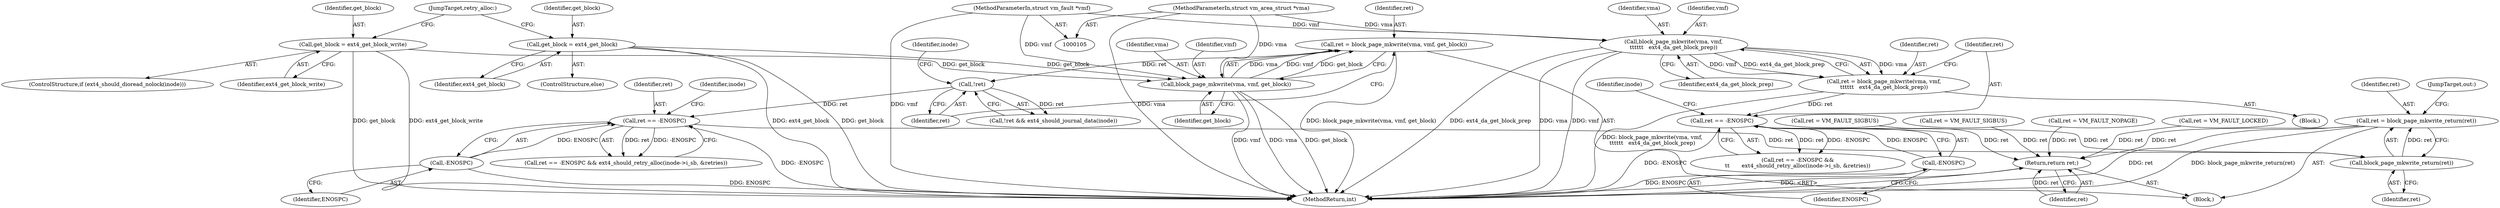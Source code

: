 digraph "0_linux_ea3d7209ca01da209cda6f0dea8be9cc4b7a933b_5@API" {
"1000332" [label="(Call,ret = block_page_mkwrite_return(ret))"];
"1000334" [label="(Call,block_page_mkwrite_return(ret))"];
"1000181" [label="(Call,ret == -ENOSPC)"];
"1000174" [label="(Call,ret = block_page_mkwrite(vma, vmf,\n\t\t\t\t\t\t   ext4_da_get_block_prep))"];
"1000176" [label="(Call,block_page_mkwrite(vma, vmf,\n\t\t\t\t\t\t   ext4_da_get_block_prep))"];
"1000106" [label="(MethodParameterIn,struct vm_area_struct *vma)"];
"1000107" [label="(MethodParameterIn,struct vm_fault *vmf)"];
"1000183" [label="(Call,-ENOSPC)"];
"1000320" [label="(Call,ret == -ENOSPC)"];
"1000290" [label="(Call,!ret)"];
"1000282" [label="(Call,ret = block_page_mkwrite(vma, vmf, get_block))"];
"1000284" [label="(Call,block_page_mkwrite(vma, vmf, get_block))"];
"1000259" [label="(Call,get_block = ext4_get_block_write)"];
"1000263" [label="(Call,get_block = ext4_get_block)"];
"1000322" [label="(Call,-ENOSPC)"];
"1000347" [label="(Return,return ret;)"];
"1000106" [label="(MethodParameterIn,struct vm_area_struct *vma)"];
"1000177" [label="(Identifier,vma)"];
"1000260" [label="(Identifier,get_block)"];
"1000176" [label="(Call,block_page_mkwrite(vma, vmf,\n\t\t\t\t\t\t   ext4_da_get_block_prep))"];
"1000323" [label="(Identifier,ENOSPC)"];
"1000183" [label="(Call,-ENOSPC)"];
"1000174" [label="(Call,ret = block_page_mkwrite(vma, vmf,\n\t\t\t\t\t\t   ext4_da_get_block_prep))"];
"1000179" [label="(Identifier,ext4_da_get_block_prep)"];
"1000321" [label="(Identifier,ret)"];
"1000332" [label="(Call,ret = block_page_mkwrite_return(ret))"];
"1000263" [label="(Call,get_block = ext4_get_block)"];
"1000180" [label="(Call,ret == -ENOSPC &&\n\t\t       ext4_should_retry_alloc(inode->i_sb, &retries))"];
"1000284" [label="(Call,block_page_mkwrite(vma, vmf, get_block))"];
"1000347" [label="(Return,return ret;)"];
"1000322" [label="(Call,-ENOSPC)"];
"1000293" [label="(Identifier,inode)"];
"1000256" [label="(ControlStructure,if (ext4_should_dioread_nolock(inode)))"];
"1000307" [label="(Call,ret = VM_FAULT_SIGBUS)"];
"1000266" [label="(JumpTarget,retry_alloc:)"];
"1000187" [label="(Identifier,inode)"];
"1000173" [label="(Block,)"];
"1000336" [label="(JumpTarget,out:)"];
"1000286" [label="(Identifier,vmf)"];
"1000108" [label="(Block,)"];
"1000107" [label="(MethodParameterIn,struct vm_fault *vmf)"];
"1000262" [label="(ControlStructure,else)"];
"1000348" [label="(Identifier,ret)"];
"1000283" [label="(Identifier,ret)"];
"1000335" [label="(Identifier,ret)"];
"1000181" [label="(Call,ret == -ENOSPC)"];
"1000287" [label="(Identifier,get_block)"];
"1000178" [label="(Identifier,vmf)"];
"1000264" [label="(Identifier,get_block)"];
"1000278" [label="(Call,ret = VM_FAULT_SIGBUS)"];
"1000326" [label="(Identifier,inode)"];
"1000334" [label="(Call,block_page_mkwrite_return(ret))"];
"1000261" [label="(Identifier,ext4_get_block_write)"];
"1000212" [label="(Call,ret = VM_FAULT_NOPAGE)"];
"1000289" [label="(Call,!ret && ext4_should_journal_data(inode))"];
"1000265" [label="(Identifier,ext4_get_block)"];
"1000282" [label="(Call,ret = block_page_mkwrite(vma, vmf, get_block))"];
"1000285" [label="(Identifier,vma)"];
"1000259" [label="(Call,get_block = ext4_get_block_write)"];
"1000184" [label="(Identifier,ENOSPC)"];
"1000291" [label="(Identifier,ret)"];
"1000175" [label="(Identifier,ret)"];
"1000320" [label="(Call,ret == -ENOSPC)"];
"1000333" [label="(Identifier,ret)"];
"1000250" [label="(Call,ret = VM_FAULT_LOCKED)"];
"1000182" [label="(Identifier,ret)"];
"1000319" [label="(Call,ret == -ENOSPC && ext4_should_retry_alloc(inode->i_sb, &retries))"];
"1000290" [label="(Call,!ret)"];
"1000349" [label="(MethodReturn,int)"];
"1000332" -> "1000108"  [label="AST: "];
"1000332" -> "1000334"  [label="CFG: "];
"1000333" -> "1000332"  [label="AST: "];
"1000334" -> "1000332"  [label="AST: "];
"1000336" -> "1000332"  [label="CFG: "];
"1000332" -> "1000349"  [label="DDG: block_page_mkwrite_return(ret)"];
"1000332" -> "1000349"  [label="DDG: ret"];
"1000334" -> "1000332"  [label="DDG: ret"];
"1000332" -> "1000347"  [label="DDG: ret"];
"1000334" -> "1000335"  [label="CFG: "];
"1000335" -> "1000334"  [label="AST: "];
"1000181" -> "1000334"  [label="DDG: ret"];
"1000320" -> "1000334"  [label="DDG: ret"];
"1000181" -> "1000180"  [label="AST: "];
"1000181" -> "1000183"  [label="CFG: "];
"1000182" -> "1000181"  [label="AST: "];
"1000183" -> "1000181"  [label="AST: "];
"1000187" -> "1000181"  [label="CFG: "];
"1000180" -> "1000181"  [label="CFG: "];
"1000181" -> "1000349"  [label="DDG: -ENOSPC"];
"1000181" -> "1000180"  [label="DDG: ret"];
"1000181" -> "1000180"  [label="DDG: -ENOSPC"];
"1000174" -> "1000181"  [label="DDG: ret"];
"1000183" -> "1000181"  [label="DDG: ENOSPC"];
"1000174" -> "1000173"  [label="AST: "];
"1000174" -> "1000176"  [label="CFG: "];
"1000175" -> "1000174"  [label="AST: "];
"1000176" -> "1000174"  [label="AST: "];
"1000182" -> "1000174"  [label="CFG: "];
"1000174" -> "1000349"  [label="DDG: block_page_mkwrite(vma, vmf,\n\t\t\t\t\t\t   ext4_da_get_block_prep)"];
"1000176" -> "1000174"  [label="DDG: vma"];
"1000176" -> "1000174"  [label="DDG: vmf"];
"1000176" -> "1000174"  [label="DDG: ext4_da_get_block_prep"];
"1000176" -> "1000179"  [label="CFG: "];
"1000177" -> "1000176"  [label="AST: "];
"1000178" -> "1000176"  [label="AST: "];
"1000179" -> "1000176"  [label="AST: "];
"1000176" -> "1000349"  [label="DDG: vmf"];
"1000176" -> "1000349"  [label="DDG: ext4_da_get_block_prep"];
"1000176" -> "1000349"  [label="DDG: vma"];
"1000106" -> "1000176"  [label="DDG: vma"];
"1000107" -> "1000176"  [label="DDG: vmf"];
"1000106" -> "1000105"  [label="AST: "];
"1000106" -> "1000349"  [label="DDG: vma"];
"1000106" -> "1000284"  [label="DDG: vma"];
"1000107" -> "1000105"  [label="AST: "];
"1000107" -> "1000349"  [label="DDG: vmf"];
"1000107" -> "1000284"  [label="DDG: vmf"];
"1000183" -> "1000184"  [label="CFG: "];
"1000184" -> "1000183"  [label="AST: "];
"1000183" -> "1000349"  [label="DDG: ENOSPC"];
"1000320" -> "1000319"  [label="AST: "];
"1000320" -> "1000322"  [label="CFG: "];
"1000321" -> "1000320"  [label="AST: "];
"1000322" -> "1000320"  [label="AST: "];
"1000326" -> "1000320"  [label="CFG: "];
"1000319" -> "1000320"  [label="CFG: "];
"1000320" -> "1000349"  [label="DDG: -ENOSPC"];
"1000320" -> "1000319"  [label="DDG: ret"];
"1000320" -> "1000319"  [label="DDG: -ENOSPC"];
"1000290" -> "1000320"  [label="DDG: ret"];
"1000322" -> "1000320"  [label="DDG: ENOSPC"];
"1000290" -> "1000289"  [label="AST: "];
"1000290" -> "1000291"  [label="CFG: "];
"1000291" -> "1000290"  [label="AST: "];
"1000293" -> "1000290"  [label="CFG: "];
"1000289" -> "1000290"  [label="CFG: "];
"1000290" -> "1000289"  [label="DDG: ret"];
"1000282" -> "1000290"  [label="DDG: ret"];
"1000282" -> "1000108"  [label="AST: "];
"1000282" -> "1000284"  [label="CFG: "];
"1000283" -> "1000282"  [label="AST: "];
"1000284" -> "1000282"  [label="AST: "];
"1000291" -> "1000282"  [label="CFG: "];
"1000282" -> "1000349"  [label="DDG: block_page_mkwrite(vma, vmf, get_block)"];
"1000284" -> "1000282"  [label="DDG: vma"];
"1000284" -> "1000282"  [label="DDG: vmf"];
"1000284" -> "1000282"  [label="DDG: get_block"];
"1000284" -> "1000287"  [label="CFG: "];
"1000285" -> "1000284"  [label="AST: "];
"1000286" -> "1000284"  [label="AST: "];
"1000287" -> "1000284"  [label="AST: "];
"1000284" -> "1000349"  [label="DDG: vmf"];
"1000284" -> "1000349"  [label="DDG: vma"];
"1000284" -> "1000349"  [label="DDG: get_block"];
"1000259" -> "1000284"  [label="DDG: get_block"];
"1000263" -> "1000284"  [label="DDG: get_block"];
"1000259" -> "1000256"  [label="AST: "];
"1000259" -> "1000261"  [label="CFG: "];
"1000260" -> "1000259"  [label="AST: "];
"1000261" -> "1000259"  [label="AST: "];
"1000266" -> "1000259"  [label="CFG: "];
"1000259" -> "1000349"  [label="DDG: get_block"];
"1000259" -> "1000349"  [label="DDG: ext4_get_block_write"];
"1000263" -> "1000262"  [label="AST: "];
"1000263" -> "1000265"  [label="CFG: "];
"1000264" -> "1000263"  [label="AST: "];
"1000265" -> "1000263"  [label="AST: "];
"1000266" -> "1000263"  [label="CFG: "];
"1000263" -> "1000349"  [label="DDG: ext4_get_block"];
"1000263" -> "1000349"  [label="DDG: get_block"];
"1000322" -> "1000323"  [label="CFG: "];
"1000323" -> "1000322"  [label="AST: "];
"1000322" -> "1000349"  [label="DDG: ENOSPC"];
"1000347" -> "1000108"  [label="AST: "];
"1000347" -> "1000348"  [label="CFG: "];
"1000348" -> "1000347"  [label="AST: "];
"1000349" -> "1000347"  [label="CFG: "];
"1000347" -> "1000349"  [label="DDG: <RET>"];
"1000348" -> "1000347"  [label="DDG: ret"];
"1000212" -> "1000347"  [label="DDG: ret"];
"1000307" -> "1000347"  [label="DDG: ret"];
"1000278" -> "1000347"  [label="DDG: ret"];
"1000250" -> "1000347"  [label="DDG: ret"];
}
